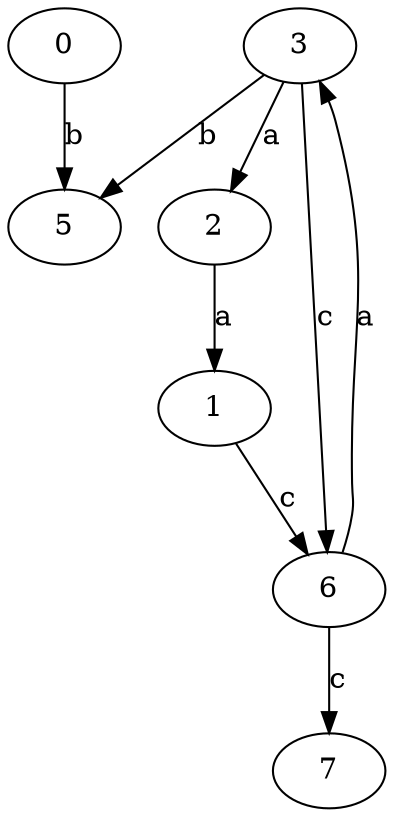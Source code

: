 strict digraph  {
0;
1;
2;
3;
5;
6;
7;
0 -> 5  [label=b];
1 -> 6  [label=c];
2 -> 1  [label=a];
3 -> 2  [label=a];
3 -> 5  [label=b];
3 -> 6  [label=c];
6 -> 3  [label=a];
6 -> 7  [label=c];
}
